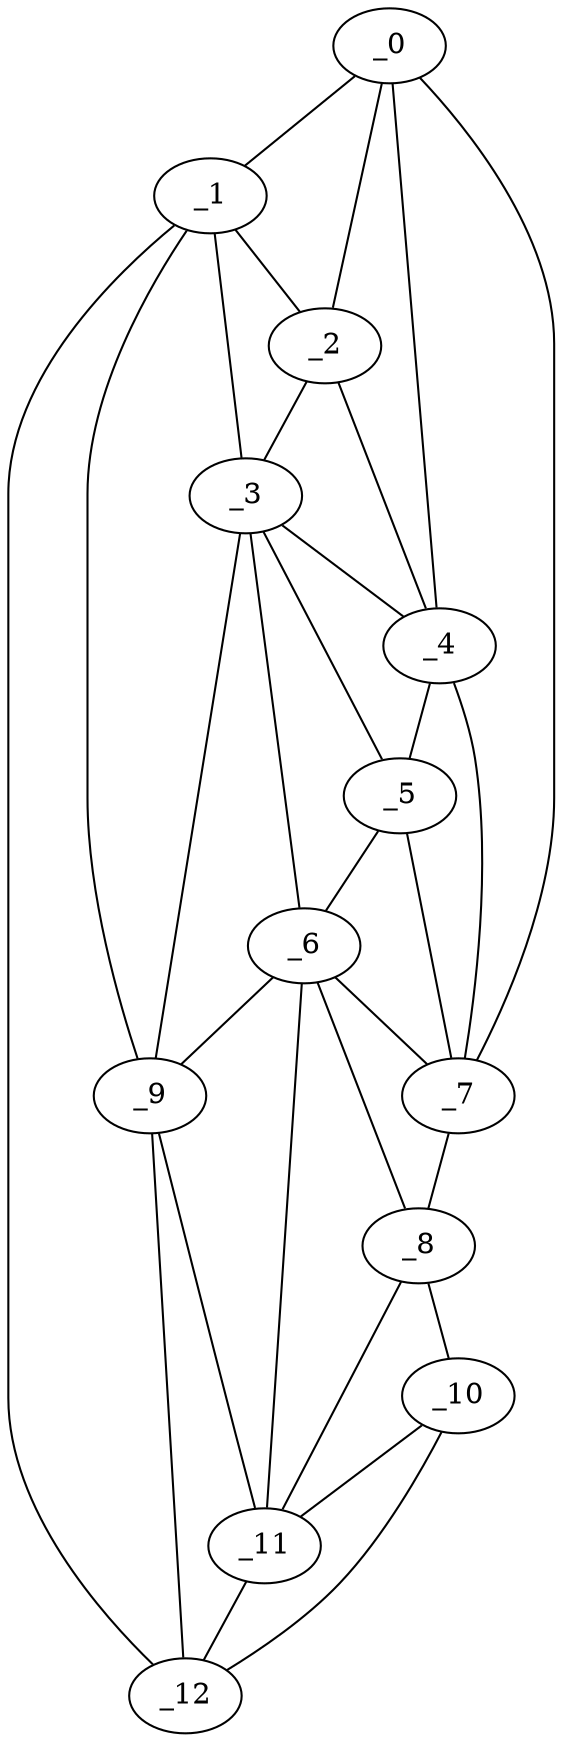 graph "obj9__235.gxl" {
	_0	 [x=26,
		y=5];
	_1	 [x=26,
		y=10];
	_0 -- _1	 [valence=1];
	_2	 [x=46,
		y=10];
	_0 -- _2	 [valence=2];
	_4	 [x=53,
		y=8];
	_0 -- _4	 [valence=1];
	_7	 [x=63,
		y=4];
	_0 -- _7	 [valence=1];
	_1 -- _2	 [valence=2];
	_3	 [x=50,
		y=11];
	_1 -- _3	 [valence=2];
	_9	 [x=101,
		y=111];
	_1 -- _9	 [valence=2];
	_12	 [x=104,
		y=117];
	_1 -- _12	 [valence=1];
	_2 -- _3	 [valence=2];
	_2 -- _4	 [valence=2];
	_3 -- _4	 [valence=2];
	_5	 [x=58,
		y=11];
	_3 -- _5	 [valence=2];
	_6	 [x=61,
		y=14];
	_3 -- _6	 [valence=2];
	_3 -- _9	 [valence=2];
	_4 -- _5	 [valence=2];
	_4 -- _7	 [valence=2];
	_5 -- _6	 [valence=2];
	_5 -- _7	 [valence=2];
	_6 -- _7	 [valence=2];
	_8	 [x=90,
		y=16];
	_6 -- _8	 [valence=2];
	_6 -- _9	 [valence=2];
	_11	 [x=103,
		y=29];
	_6 -- _11	 [valence=2];
	_7 -- _8	 [valence=1];
	_10	 [x=103,
		y=26];
	_8 -- _10	 [valence=1];
	_8 -- _11	 [valence=2];
	_9 -- _11	 [valence=2];
	_9 -- _12	 [valence=1];
	_10 -- _11	 [valence=1];
	_10 -- _12	 [valence=1];
	_11 -- _12	 [valence=2];
}
